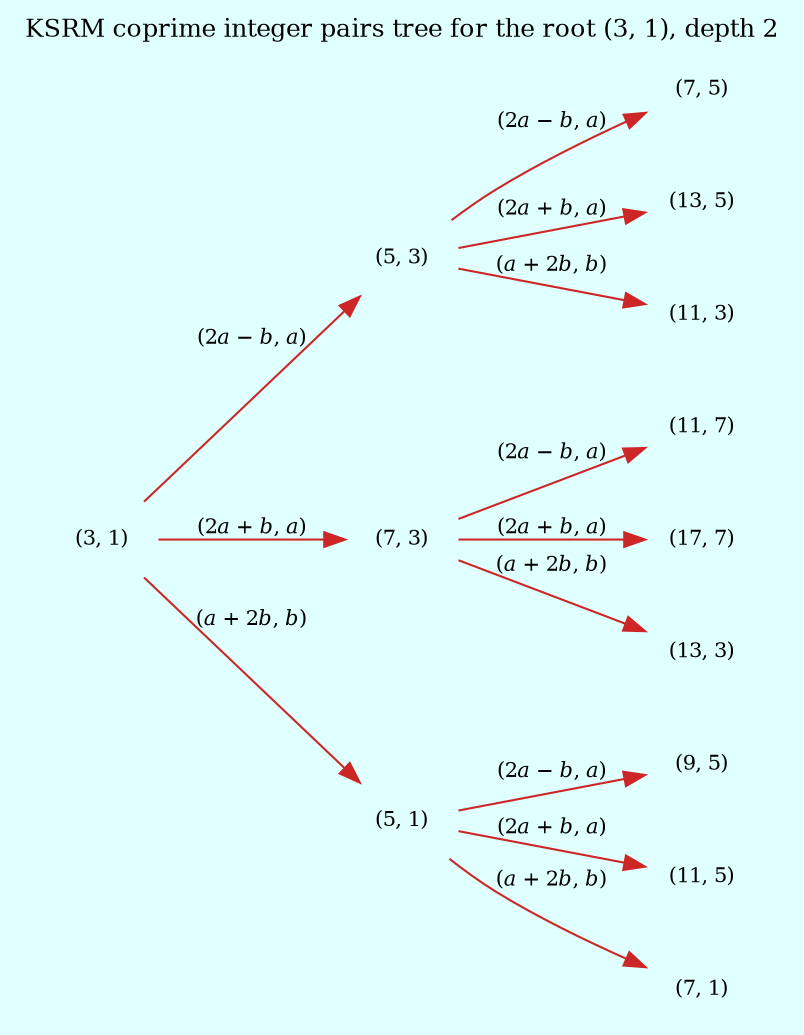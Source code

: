 digraph
{
    graph [
        bgcolor=lightcyan
        fontsize=12
        labelloc="t"
        label="KSRM coprime integer pairs tree for the root (3, 1), depth 2"
        layout=dot
        rankdir = "LR"
    ]
    node [shape=plaintext, fontsize=10]
    edge [style=dashedsolid, color=firebrick3, fontsize=10]

    "(3, 1)" -> "(5, 3)" [label="(2𝑎 − 𝑏, 𝑎)"]
    "(3, 1)" -> "(7, 3)" [label="(2𝑎 + 𝑏, 𝑎)"]
    "(3, 1)" -> "(5, 1)" [label="(𝑎 + 2𝑏, 𝑏)"]

    "(5, 3)" -> "(7, 5)" [label="(2𝑎 − 𝑏, 𝑎)"]
    "(5, 3)" -> "(13, 5)" [label="(2𝑎 + 𝑏, 𝑎)"]
    "(5, 3)" -> "(11, 3)" [label="(𝑎 + 2𝑏, 𝑏)"]

    "(7, 3)" -> "(11, 7)" [label="(2𝑎 − 𝑏, 𝑎)"]
    "(7, 3)" -> "(17, 7)" [label="(2𝑎 + 𝑏, 𝑎)"]
    "(7, 3)" -> "(13, 3)" [label="(𝑎 + 2𝑏, 𝑏)"]

    "(5, 1)" -> "(9, 5)" [label="(2𝑎 − 𝑏, 𝑎)"]
    "(5, 1)" -> "(11, 5)" [label="(2𝑎 + 𝑏, 𝑎)"]
    "(5, 1)" -> "(7, 1)" [label="(𝑎 + 2𝑏, 𝑏)"]

}
